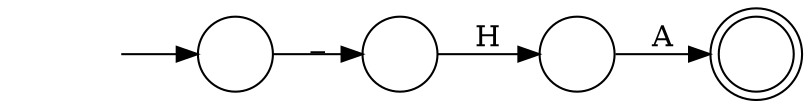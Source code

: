 digraph Automaton {
  rankdir = LR;
  0 [shape=circle,label=""];
  0 -> 2 [label="A"]
  1 [shape=circle,label=""];
  initial [shape=plaintext,label=""];
  initial -> 1
  1 -> 3 [label="_"]
  2 [shape=doublecircle,label=""];
  3 [shape=circle,label=""];
  3 -> 0 [label="H"]
}
